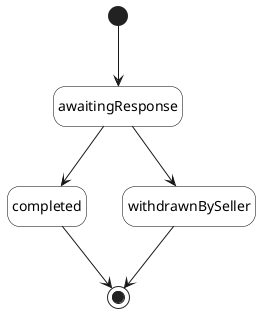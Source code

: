 @startuml

' skinparam Linetype polyline
' skinparam Linetype ortho
skinparam state {
    BackgroundColor White
    BorderColor Black
}
hide empty description

''' diagram'''
[*] --> awaitingResponse

awaitingResponse --> completed
awaitingResponse --> withdrawnBySeller

completed --> [*]
withdrawnBySeller --> [*]

@enduml